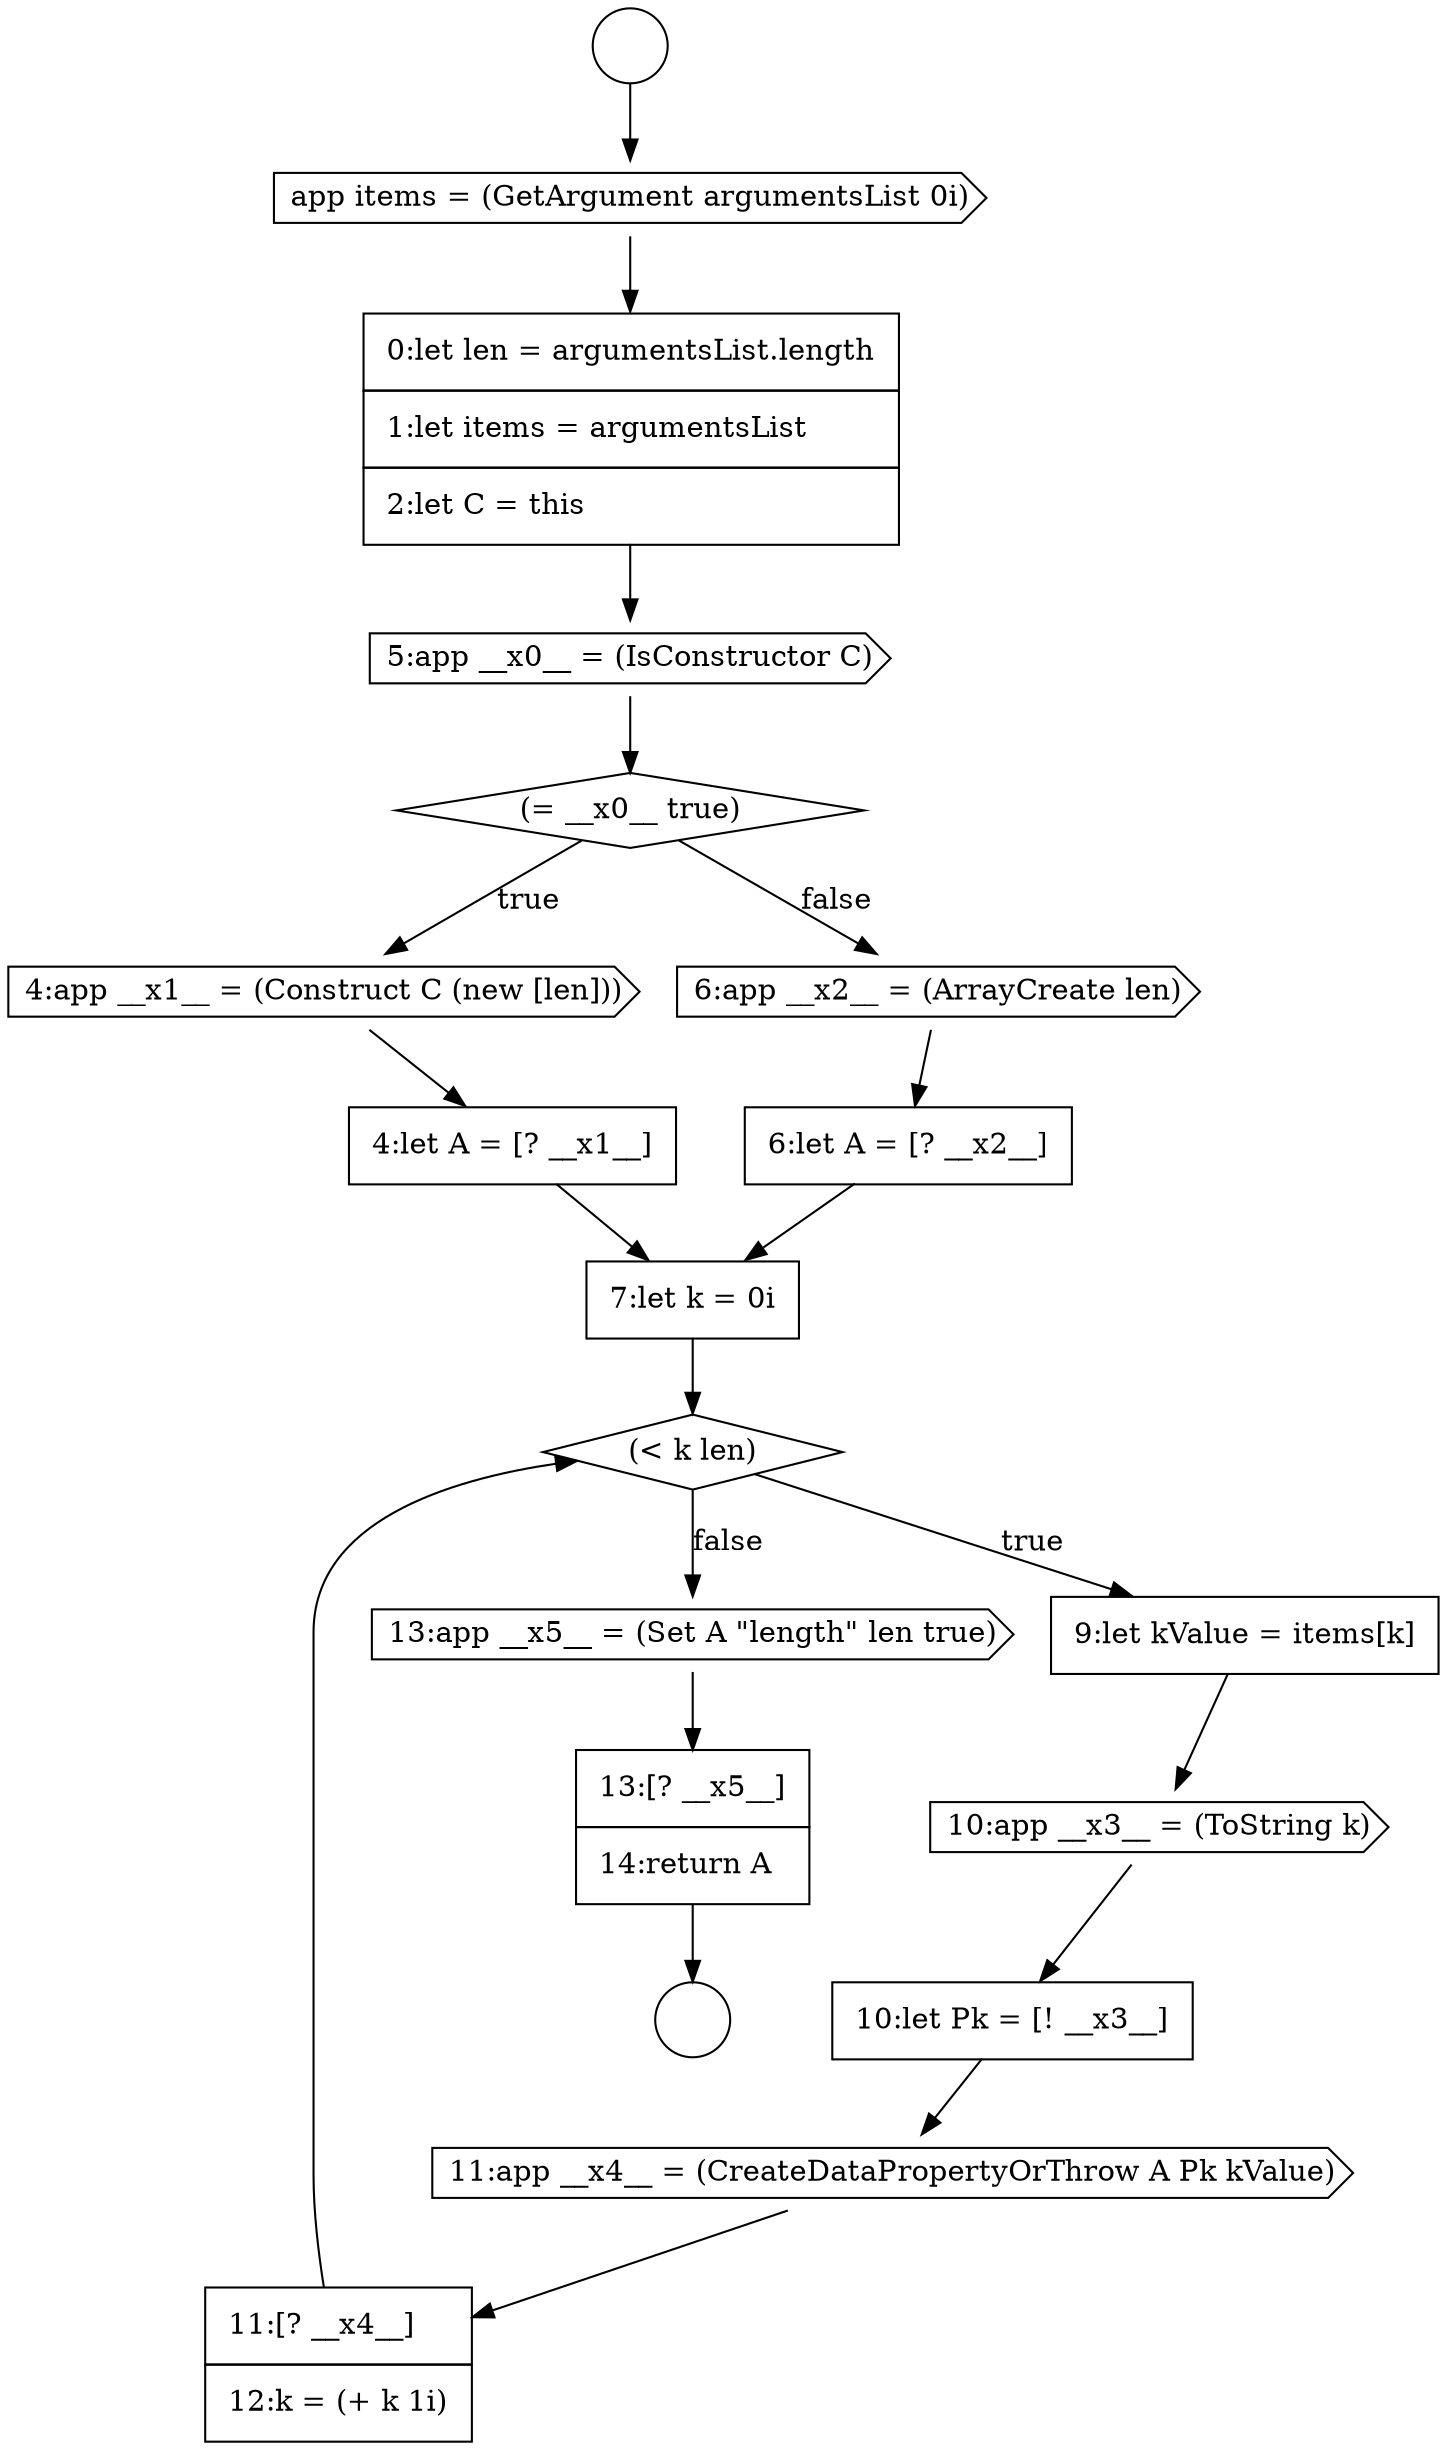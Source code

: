 digraph {
  node14591 [shape=cds, label=<<font color="black">13:app __x5__ = (Set A &quot;length&quot; len true)</font>> color="black" fillcolor="white" style=filled]
  node14579 [shape=diamond, label=<<font color="black">(= __x0__ true)</font>> color="black" fillcolor="white" style=filled]
  node14584 [shape=none, margin=0, label=<<font color="black">
    <table border="0" cellborder="1" cellspacing="0" cellpadding="10">
      <tr><td align="left">7:let k = 0i</td></tr>
    </table>
  </font>> color="black" fillcolor="white" style=filled]
  node14588 [shape=none, margin=0, label=<<font color="black">
    <table border="0" cellborder="1" cellspacing="0" cellpadding="10">
      <tr><td align="left">10:let Pk = [! __x3__]</td></tr>
    </table>
  </font>> color="black" fillcolor="white" style=filled]
  node14580 [shape=cds, label=<<font color="black">4:app __x1__ = (Construct C (new [len]))</font>> color="black" fillcolor="white" style=filled]
  node14590 [shape=none, margin=0, label=<<font color="black">
    <table border="0" cellborder="1" cellspacing="0" cellpadding="10">
      <tr><td align="left">11:[? __x4__]</td></tr>
      <tr><td align="left">12:k = (+ k 1i)</td></tr>
    </table>
  </font>> color="black" fillcolor="white" style=filled]
  node14587 [shape=cds, label=<<font color="black">10:app __x3__ = (ToString k)</font>> color="black" fillcolor="white" style=filled]
  node14581 [shape=none, margin=0, label=<<font color="black">
    <table border="0" cellborder="1" cellspacing="0" cellpadding="10">
      <tr><td align="left">4:let A = [? __x1__]</td></tr>
    </table>
  </font>> color="black" fillcolor="white" style=filled]
  node14576 [shape=cds, label=<<font color="black">app items = (GetArgument argumentsList 0i)</font>> color="black" fillcolor="white" style=filled]
  node14577 [shape=none, margin=0, label=<<font color="black">
    <table border="0" cellborder="1" cellspacing="0" cellpadding="10">
      <tr><td align="left">0:let len = argumentsList.length</td></tr>
      <tr><td align="left">1:let items = argumentsList</td></tr>
      <tr><td align="left">2:let C = this</td></tr>
    </table>
  </font>> color="black" fillcolor="white" style=filled]
  node14589 [shape=cds, label=<<font color="black">11:app __x4__ = (CreateDataPropertyOrThrow A Pk kValue)</font>> color="black" fillcolor="white" style=filled]
  node14586 [shape=none, margin=0, label=<<font color="black">
    <table border="0" cellborder="1" cellspacing="0" cellpadding="10">
      <tr><td align="left">9:let kValue = items[k]</td></tr>
    </table>
  </font>> color="black" fillcolor="white" style=filled]
  node14578 [shape=cds, label=<<font color="black">5:app __x0__ = (IsConstructor C)</font>> color="black" fillcolor="white" style=filled]
  node14583 [shape=none, margin=0, label=<<font color="black">
    <table border="0" cellborder="1" cellspacing="0" cellpadding="10">
      <tr><td align="left">6:let A = [? __x2__]</td></tr>
    </table>
  </font>> color="black" fillcolor="white" style=filled]
  node14574 [shape=circle label=" " color="black" fillcolor="white" style=filled]
  node14585 [shape=diamond, label=<<font color="black">(&lt; k len)</font>> color="black" fillcolor="white" style=filled]
  node14575 [shape=circle label=" " color="black" fillcolor="white" style=filled]
  node14592 [shape=none, margin=0, label=<<font color="black">
    <table border="0" cellborder="1" cellspacing="0" cellpadding="10">
      <tr><td align="left">13:[? __x5__]</td></tr>
      <tr><td align="left">14:return A</td></tr>
    </table>
  </font>> color="black" fillcolor="white" style=filled]
  node14582 [shape=cds, label=<<font color="black">6:app __x2__ = (ArrayCreate len)</font>> color="black" fillcolor="white" style=filled]
  node14581 -> node14584 [ color="black"]
  node14586 -> node14587 [ color="black"]
  node14580 -> node14581 [ color="black"]
  node14583 -> node14584 [ color="black"]
  node14577 -> node14578 [ color="black"]
  node14578 -> node14579 [ color="black"]
  node14582 -> node14583 [ color="black"]
  node14588 -> node14589 [ color="black"]
  node14589 -> node14590 [ color="black"]
  node14590 -> node14585 [ color="black"]
  node14576 -> node14577 [ color="black"]
  node14584 -> node14585 [ color="black"]
  node14587 -> node14588 [ color="black"]
  node14585 -> node14586 [label=<<font color="black">true</font>> color="black"]
  node14585 -> node14591 [label=<<font color="black">false</font>> color="black"]
  node14579 -> node14580 [label=<<font color="black">true</font>> color="black"]
  node14579 -> node14582 [label=<<font color="black">false</font>> color="black"]
  node14574 -> node14576 [ color="black"]
  node14592 -> node14575 [ color="black"]
  node14591 -> node14592 [ color="black"]
}
